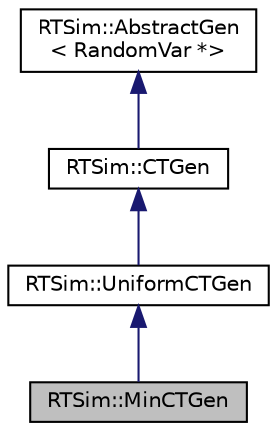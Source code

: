 digraph "RTSim::MinCTGen"
{
  edge [fontname="Helvetica",fontsize="10",labelfontname="Helvetica",labelfontsize="10"];
  node [fontname="Helvetica",fontsize="10",shape=record];
  Node0 [label="RTSim::MinCTGen",height=0.2,width=0.4,color="black", fillcolor="grey75", style="filled", fontcolor="black"];
  Node1 -> Node0 [dir="back",color="midnightblue",fontsize="10",style="solid",fontname="Helvetica"];
  Node1 [label="RTSim::UniformCTGen",height=0.2,width=0.4,color="black", fillcolor="white", style="filled",URL="$classRTSim_1_1UniformCTGen.html"];
  Node2 -> Node1 [dir="back",color="midnightblue",fontsize="10",style="solid",fontname="Helvetica"];
  Node2 [label="RTSim::CTGen",height=0.2,width=0.4,color="black", fillcolor="white", style="filled",URL="$classRTSim_1_1CTGen.html"];
  Node3 -> Node2 [dir="back",color="midnightblue",fontsize="10",style="solid",fontname="Helvetica"];
  Node3 [label="RTSim::AbstractGen\l\< RandomVar *\>",height=0.2,width=0.4,color="black", fillcolor="white", style="filled",URL="$classRTSim_1_1AbstractGen.html"];
}

